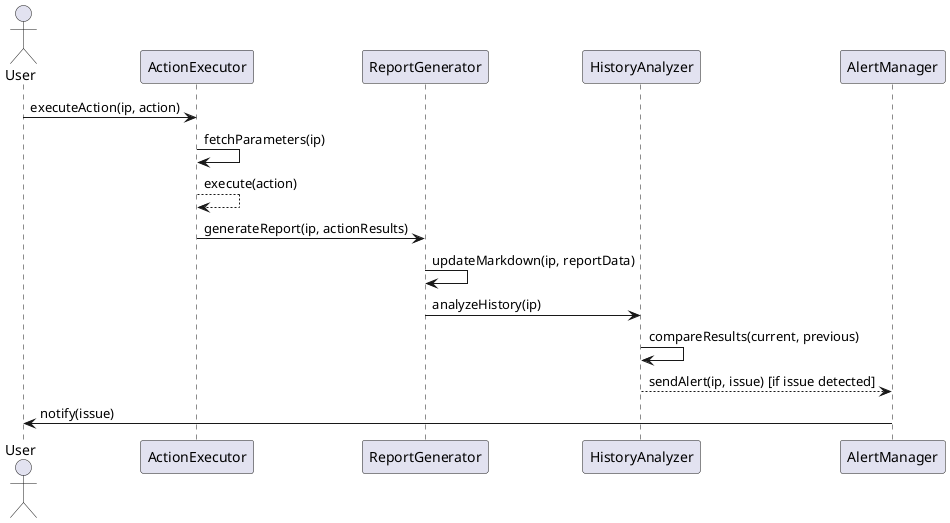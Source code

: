 @startuml

actor User as user
participant "ActionExecutor" as executor
participant "ReportGenerator" as reportGen
participant "HistoryAnalyzer" as analyzer
participant "AlertManager" as alertMgr

user -> executor : executeAction(ip, action)
executor -> executor : fetchParameters(ip)
executor --> executor : execute(action)
executor -> reportGen : generateReport(ip, actionResults)
reportGen -> reportGen : updateMarkdown(ip, reportData)
reportGen -> analyzer : analyzeHistory(ip)
analyzer -> analyzer : compareResults(current, previous)
analyzer --> alertMgr : sendAlert(ip, issue) [if issue detected]
alertMgr -> user : notify(issue)

@enduml